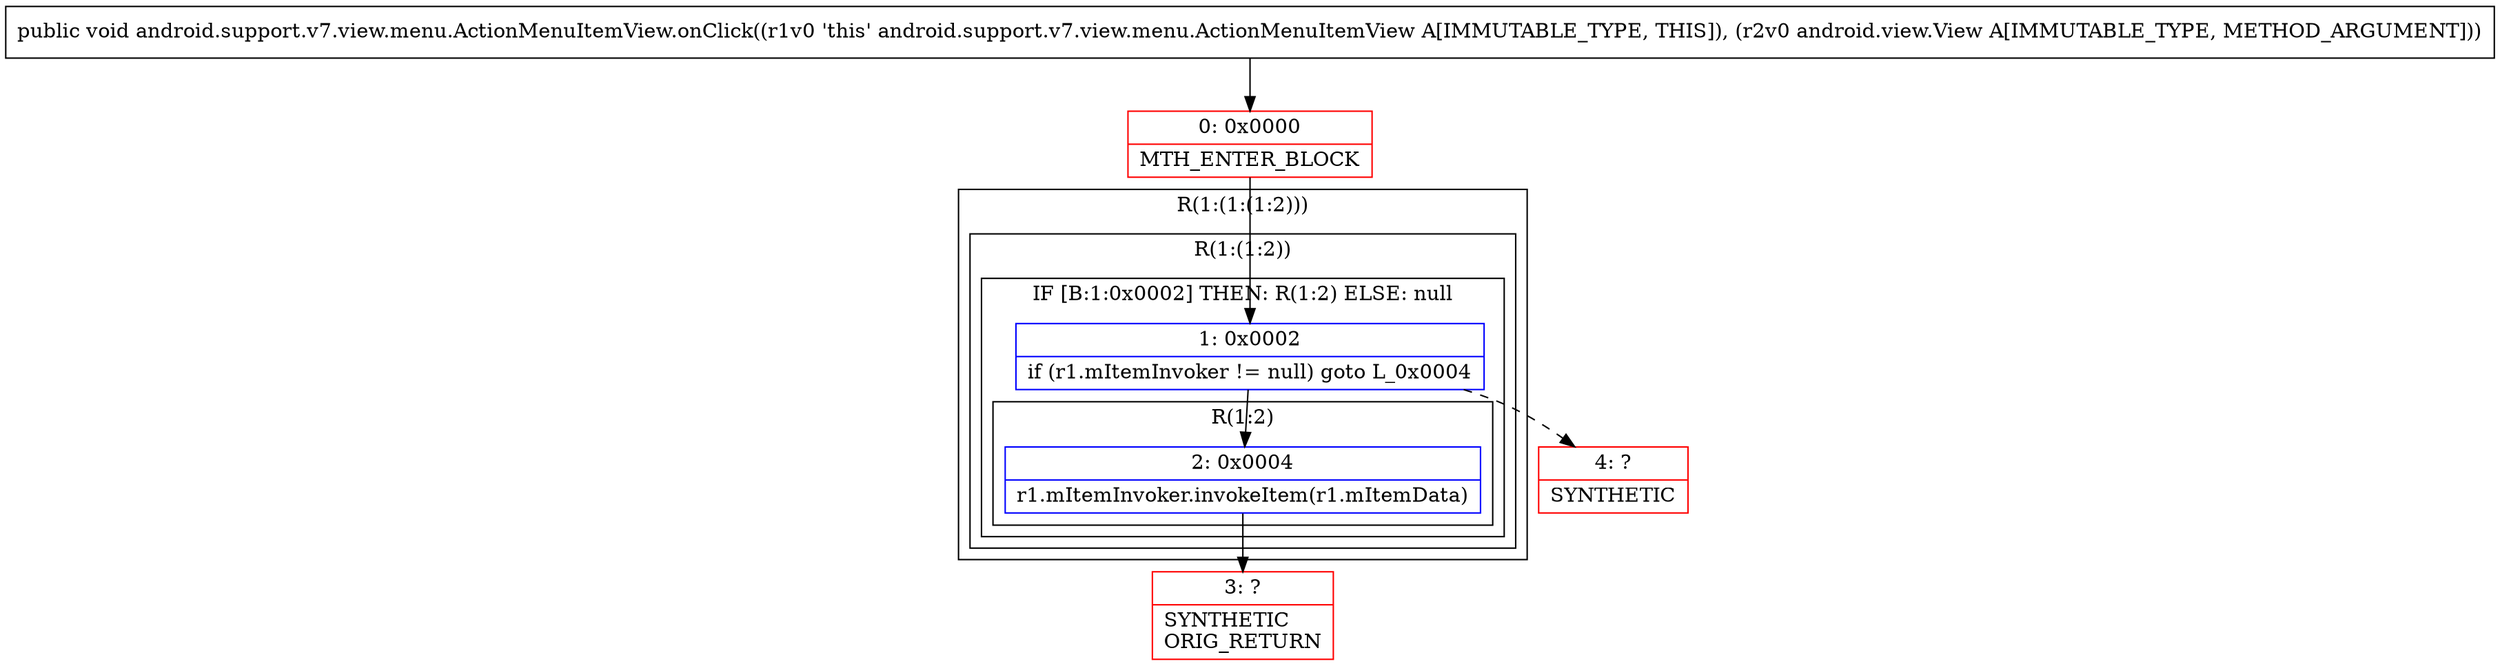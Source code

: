 digraph "CFG forandroid.support.v7.view.menu.ActionMenuItemView.onClick(Landroid\/view\/View;)V" {
subgraph cluster_Region_795773862 {
label = "R(1:(1:(1:2)))";
node [shape=record,color=blue];
subgraph cluster_Region_5333680 {
label = "R(1:(1:2))";
node [shape=record,color=blue];
subgraph cluster_IfRegion_733516549 {
label = "IF [B:1:0x0002] THEN: R(1:2) ELSE: null";
node [shape=record,color=blue];
Node_1 [shape=record,label="{1\:\ 0x0002|if (r1.mItemInvoker != null) goto L_0x0004\l}"];
subgraph cluster_Region_1427721156 {
label = "R(1:2)";
node [shape=record,color=blue];
Node_2 [shape=record,label="{2\:\ 0x0004|r1.mItemInvoker.invokeItem(r1.mItemData)\l}"];
}
}
}
}
Node_0 [shape=record,color=red,label="{0\:\ 0x0000|MTH_ENTER_BLOCK\l}"];
Node_3 [shape=record,color=red,label="{3\:\ ?|SYNTHETIC\lORIG_RETURN\l}"];
Node_4 [shape=record,color=red,label="{4\:\ ?|SYNTHETIC\l}"];
MethodNode[shape=record,label="{public void android.support.v7.view.menu.ActionMenuItemView.onClick((r1v0 'this' android.support.v7.view.menu.ActionMenuItemView A[IMMUTABLE_TYPE, THIS]), (r2v0 android.view.View A[IMMUTABLE_TYPE, METHOD_ARGUMENT])) }"];
MethodNode -> Node_0;
Node_1 -> Node_2;
Node_1 -> Node_4[style=dashed];
Node_2 -> Node_3;
Node_0 -> Node_1;
}

